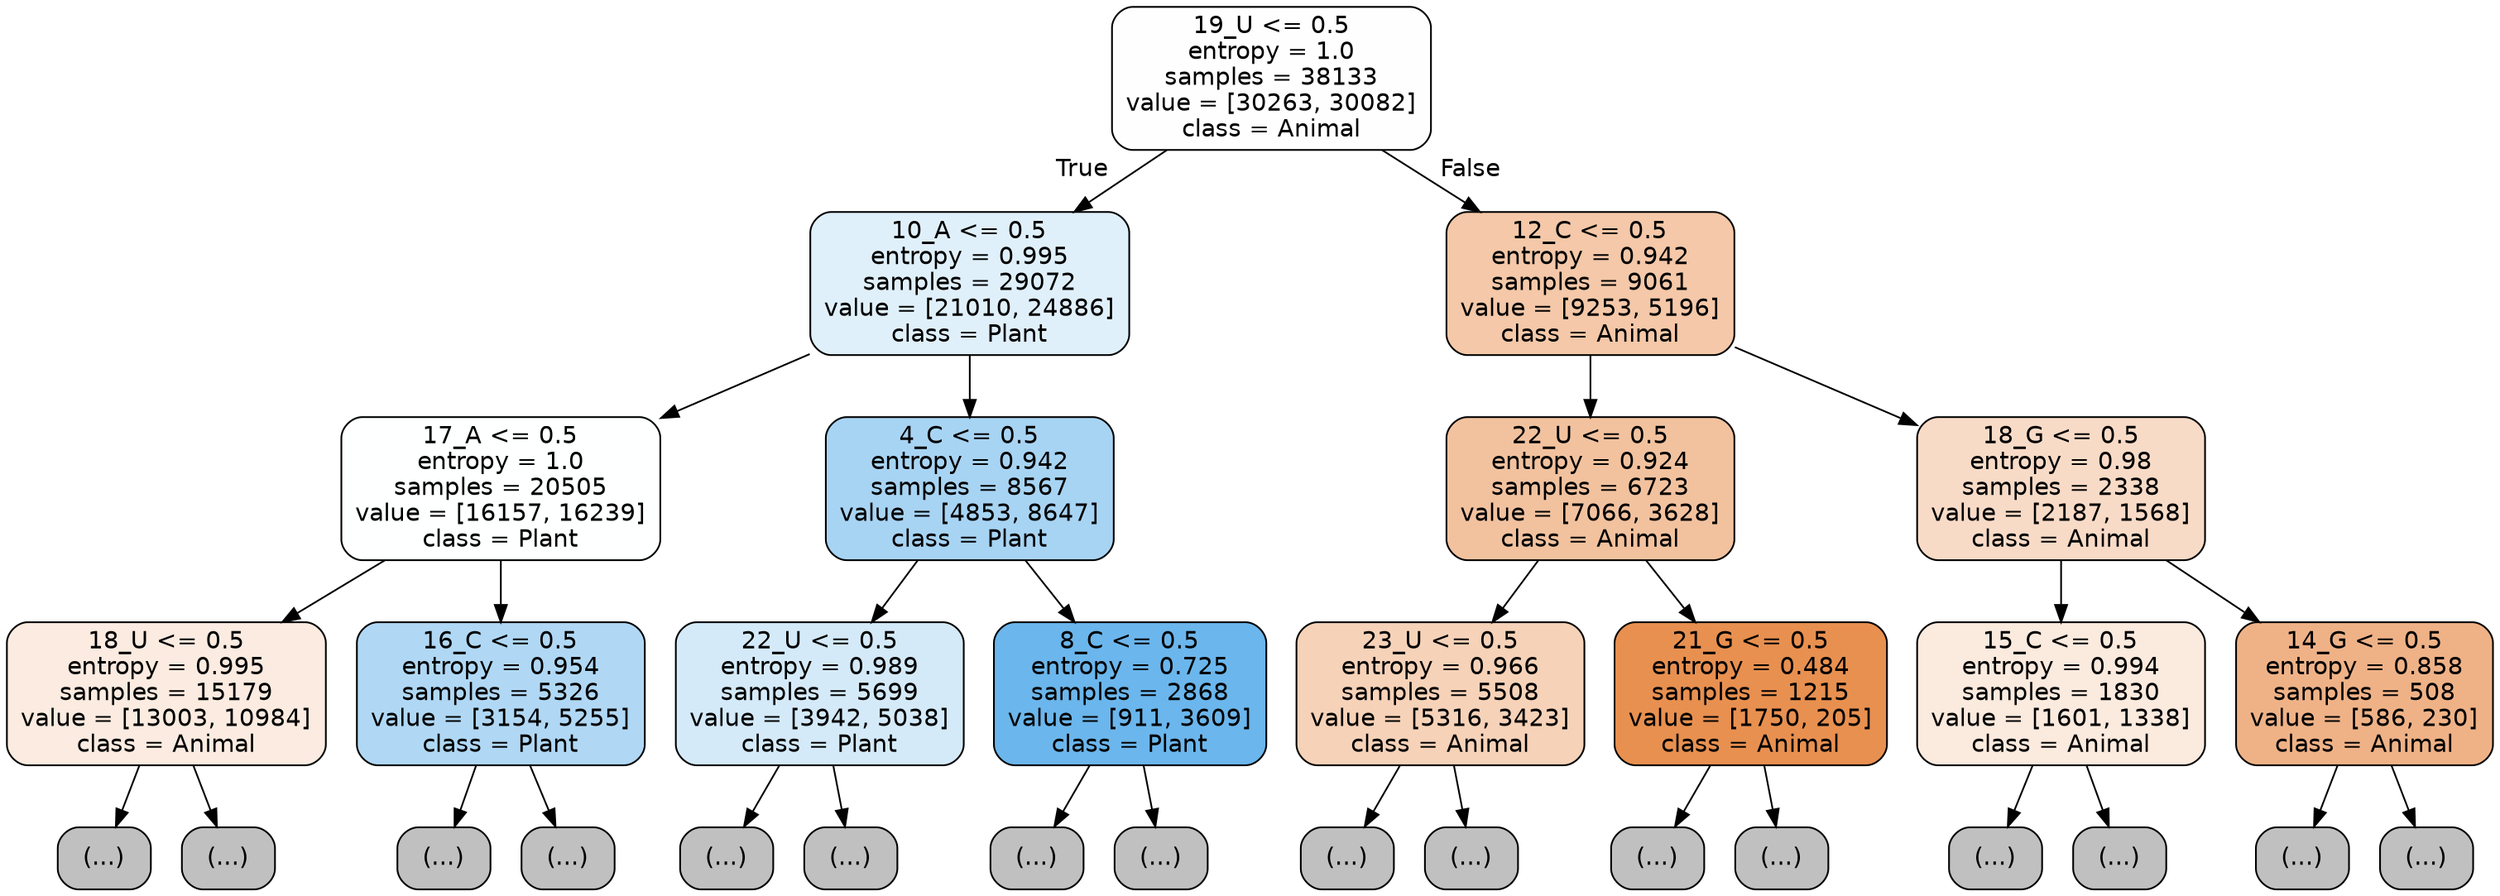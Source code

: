 digraph Tree {
node [shape=box, style="filled, rounded", color="black", fontname="helvetica"] ;
edge [fontname="helvetica"] ;
0 [label="19_U <= 0.5\nentropy = 1.0\nsamples = 38133\nvalue = [30263, 30082]\nclass = Animal", fillcolor="#fffefe"] ;
1 [label="10_A <= 0.5\nentropy = 0.995\nsamples = 29072\nvalue = [21010, 24886]\nclass = Plant", fillcolor="#e0f0fb"] ;
0 -> 1 [labeldistance=2.5, labelangle=45, headlabel="True"] ;
2 [label="17_A <= 0.5\nentropy = 1.0\nsamples = 20505\nvalue = [16157, 16239]\nclass = Plant", fillcolor="#feffff"] ;
1 -> 2 ;
3 [label="18_U <= 0.5\nentropy = 0.995\nsamples = 15179\nvalue = [13003, 10984]\nclass = Animal", fillcolor="#fbebe0"] ;
2 -> 3 ;
4 [label="(...)", fillcolor="#C0C0C0"] ;
3 -> 4 ;
5461 [label="(...)", fillcolor="#C0C0C0"] ;
3 -> 5461 ;
7428 [label="16_C <= 0.5\nentropy = 0.954\nsamples = 5326\nvalue = [3154, 5255]\nclass = Plant", fillcolor="#b0d8f5"] ;
2 -> 7428 ;
7429 [label="(...)", fillcolor="#C0C0C0"] ;
7428 -> 7429 ;
9014 [label="(...)", fillcolor="#C0C0C0"] ;
7428 -> 9014 ;
9611 [label="4_C <= 0.5\nentropy = 0.942\nsamples = 8567\nvalue = [4853, 8647]\nclass = Plant", fillcolor="#a8d4f4"] ;
1 -> 9611 ;
9612 [label="22_U <= 0.5\nentropy = 0.989\nsamples = 5699\nvalue = [3942, 5038]\nclass = Plant", fillcolor="#d4eaf9"] ;
9611 -> 9612 ;
9613 [label="(...)", fillcolor="#C0C0C0"] ;
9612 -> 9613 ;
11648 [label="(...)", fillcolor="#C0C0C0"] ;
9612 -> 11648 ;
11935 [label="8_C <= 0.5\nentropy = 0.725\nsamples = 2868\nvalue = [911, 3609]\nclass = Plant", fillcolor="#6bb6ec"] ;
9611 -> 11935 ;
11936 [label="(...)", fillcolor="#C0C0C0"] ;
11935 -> 11936 ;
12475 [label="(...)", fillcolor="#C0C0C0"] ;
11935 -> 12475 ;
12604 [label="12_C <= 0.5\nentropy = 0.942\nsamples = 9061\nvalue = [9253, 5196]\nclass = Animal", fillcolor="#f4c8a8"] ;
0 -> 12604 [labeldistance=2.5, labelangle=-45, headlabel="False"] ;
12605 [label="22_U <= 0.5\nentropy = 0.924\nsamples = 6723\nvalue = [7066, 3628]\nclass = Animal", fillcolor="#f2c29f"] ;
12604 -> 12605 ;
12606 [label="23_U <= 0.5\nentropy = 0.966\nsamples = 5508\nvalue = [5316, 3423]\nclass = Animal", fillcolor="#f6d2b8"] ;
12605 -> 12606 ;
12607 [label="(...)", fillcolor="#C0C0C0"] ;
12606 -> 12607 ;
15614 [label="(...)", fillcolor="#C0C0C0"] ;
12606 -> 15614 ;
15771 [label="21_G <= 0.5\nentropy = 0.484\nsamples = 1215\nvalue = [1750, 205]\nclass = Animal", fillcolor="#e89050"] ;
12605 -> 15771 ;
15772 [label="(...)", fillcolor="#C0C0C0"] ;
15771 -> 15772 ;
16009 [label="(...)", fillcolor="#C0C0C0"] ;
15771 -> 16009 ;
16118 [label="18_G <= 0.5\nentropy = 0.98\nsamples = 2338\nvalue = [2187, 1568]\nclass = Animal", fillcolor="#f8dbc7"] ;
12604 -> 16118 ;
16119 [label="15_C <= 0.5\nentropy = 0.994\nsamples = 1830\nvalue = [1601, 1338]\nclass = Animal", fillcolor="#fbeade"] ;
16118 -> 16119 ;
16120 [label="(...)", fillcolor="#C0C0C0"] ;
16119 -> 16120 ;
16707 [label="(...)", fillcolor="#C0C0C0"] ;
16119 -> 16707 ;
16874 [label="14_G <= 0.5\nentropy = 0.858\nsamples = 508\nvalue = [586, 230]\nclass = Animal", fillcolor="#efb287"] ;
16118 -> 16874 ;
16875 [label="(...)", fillcolor="#C0C0C0"] ;
16874 -> 16875 ;
17020 [label="(...)", fillcolor="#C0C0C0"] ;
16874 -> 17020 ;
}